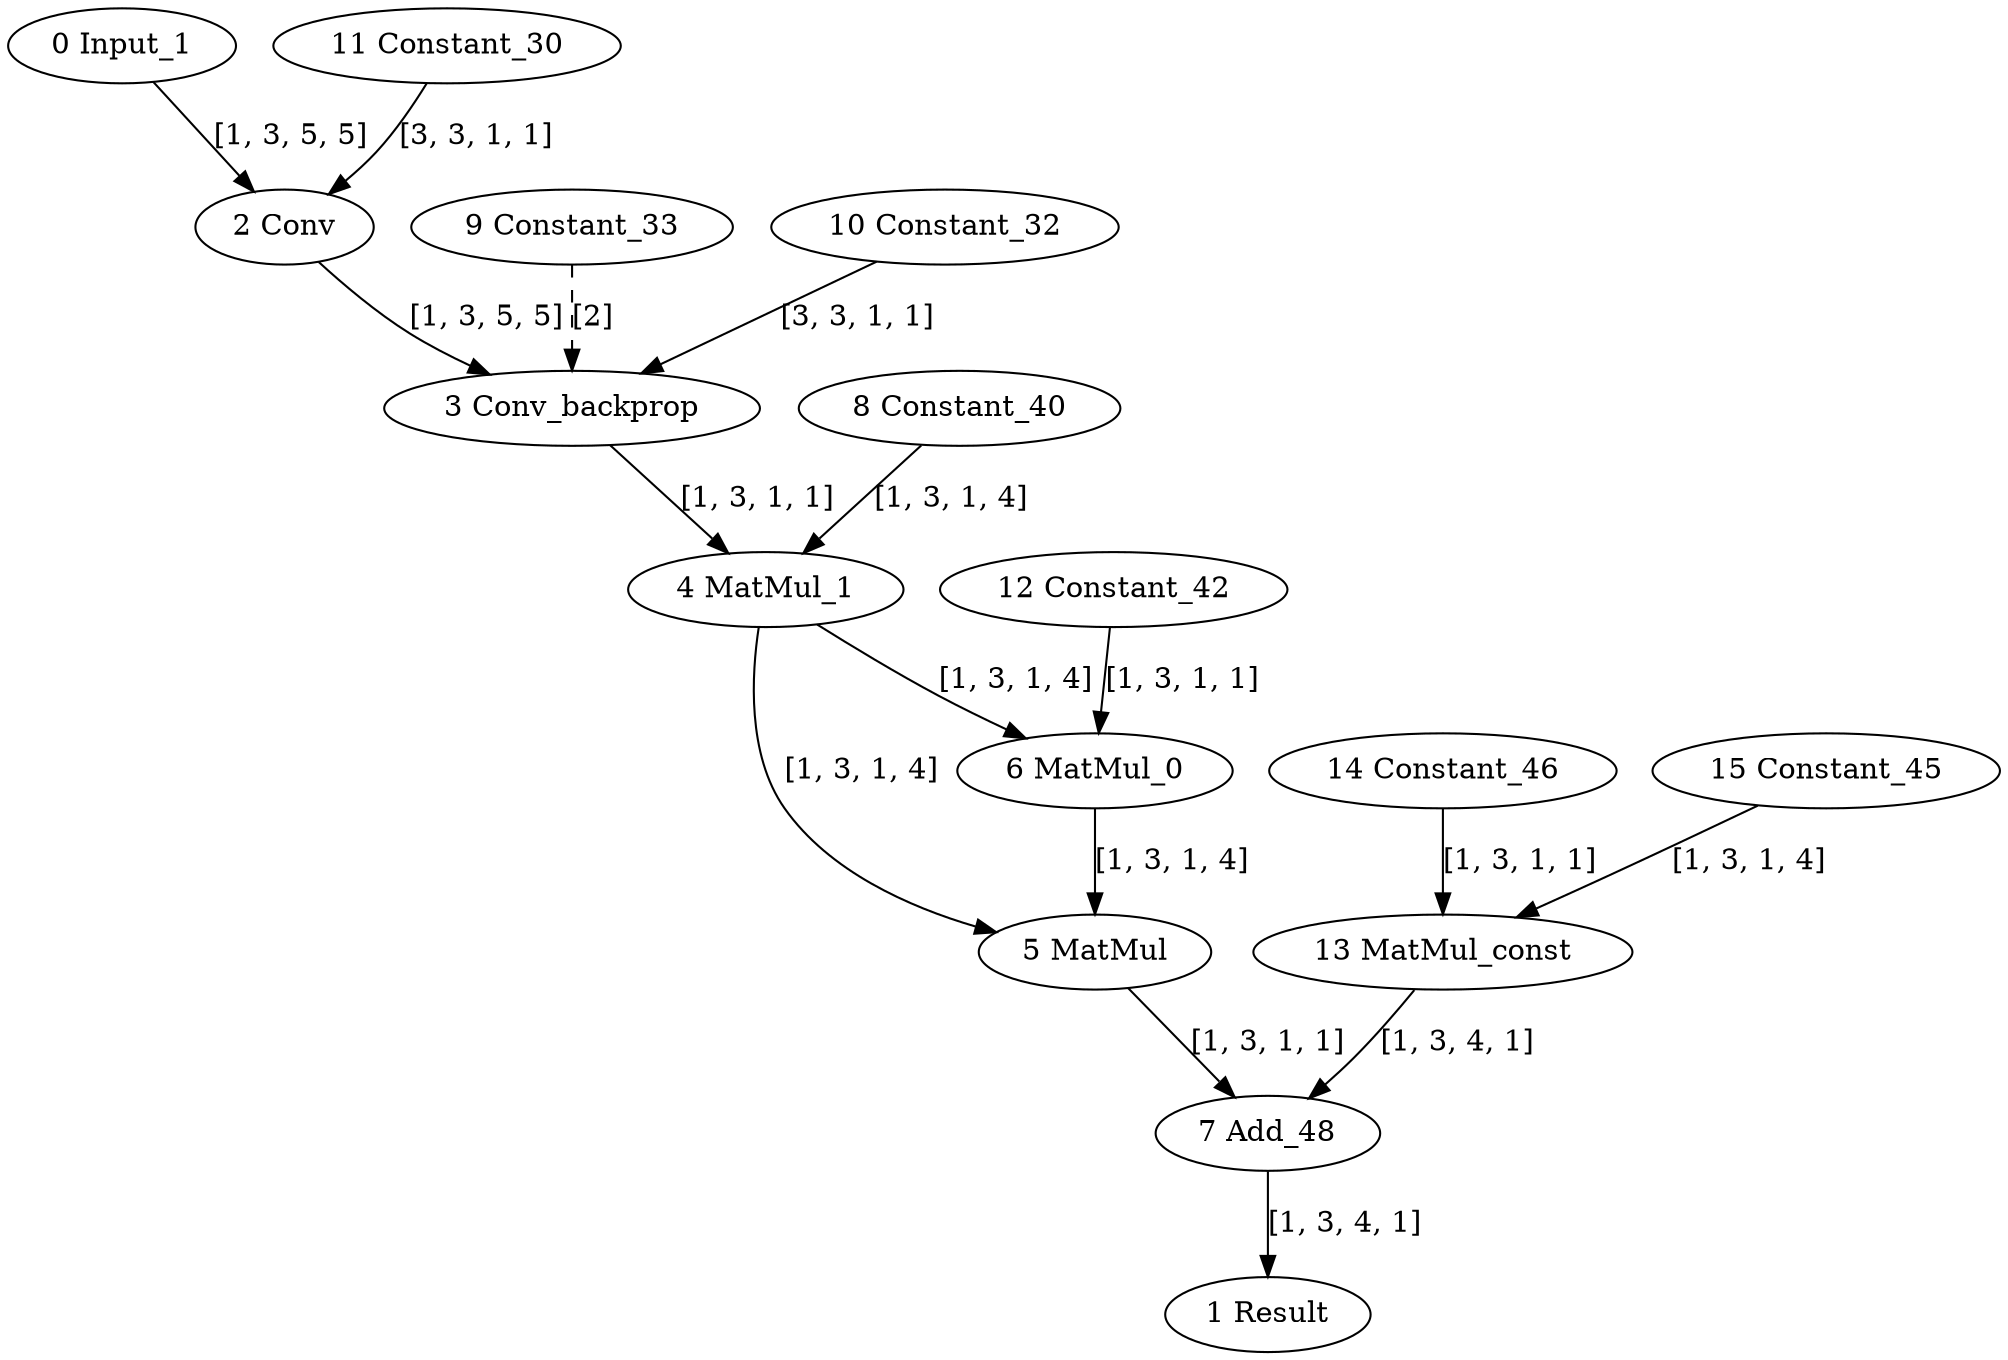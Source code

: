 strict digraph  {
"0 Input_1" [id=0, type=nncf_model_input];
"1 Result" [id=1, type=nncf_model_output];
"2 Conv" [id=2, type=Convolution];
"3 Conv_backprop" [id=3, type=ConvolutionBackpropData];
"4 MatMul_1" [id=4, type=MatMul];
"5 MatMul" [id=5, type=MatMul];
"6 MatMul_0" [id=6, type=MatMul];
"7 Add_48" [id=7, type=Add];
"8 Constant_40" [id=8, type=Constant];
"9 Constant_33" [id=9, type=Constant];
"10 Constant_32" [id=10, type=Constant];
"11 Constant_30" [id=11, type=Constant];
"12 Constant_42" [id=12, type=Constant];
"13 MatMul_const" [id=13, type=MatMul];
"14 Constant_46" [id=14, type=Constant];
"15 Constant_45" [id=15, type=Constant];
"0 Input_1" -> "2 Conv"  [label="[1, 3, 5, 5]", style=solid];
"2 Conv" -> "3 Conv_backprop"  [label="[1, 3, 5, 5]", style=solid];
"3 Conv_backprop" -> "4 MatMul_1"  [label="[1, 3, 1, 1]", style=solid];
"4 MatMul_1" -> "5 MatMul"  [label="[1, 3, 1, 4]", style=solid];
"4 MatMul_1" -> "6 MatMul_0"  [label="[1, 3, 1, 4]", style=solid];
"5 MatMul" -> "7 Add_48"  [label="[1, 3, 1, 1]", style=solid];
"6 MatMul_0" -> "5 MatMul"  [label="[1, 3, 1, 4]", style=solid];
"7 Add_48" -> "1 Result"  [label="[1, 3, 4, 1]", style=solid];
"8 Constant_40" -> "4 MatMul_1"  [label="[1, 3, 1, 4]", style=solid];
"9 Constant_33" -> "3 Conv_backprop"  [label="[2]", style=dashed];
"10 Constant_32" -> "3 Conv_backprop"  [label="[3, 3, 1, 1]", style=solid];
"11 Constant_30" -> "2 Conv"  [label="[3, 3, 1, 1]", style=solid];
"12 Constant_42" -> "6 MatMul_0"  [label="[1, 3, 1, 1]", style=solid];
"13 MatMul_const" -> "7 Add_48"  [label="[1, 3, 4, 1]", style=solid];
"14 Constant_46" -> "13 MatMul_const"  [label="[1, 3, 1, 1]", style=solid];
"15 Constant_45" -> "13 MatMul_const"  [label="[1, 3, 1, 4]", style=solid];
}
